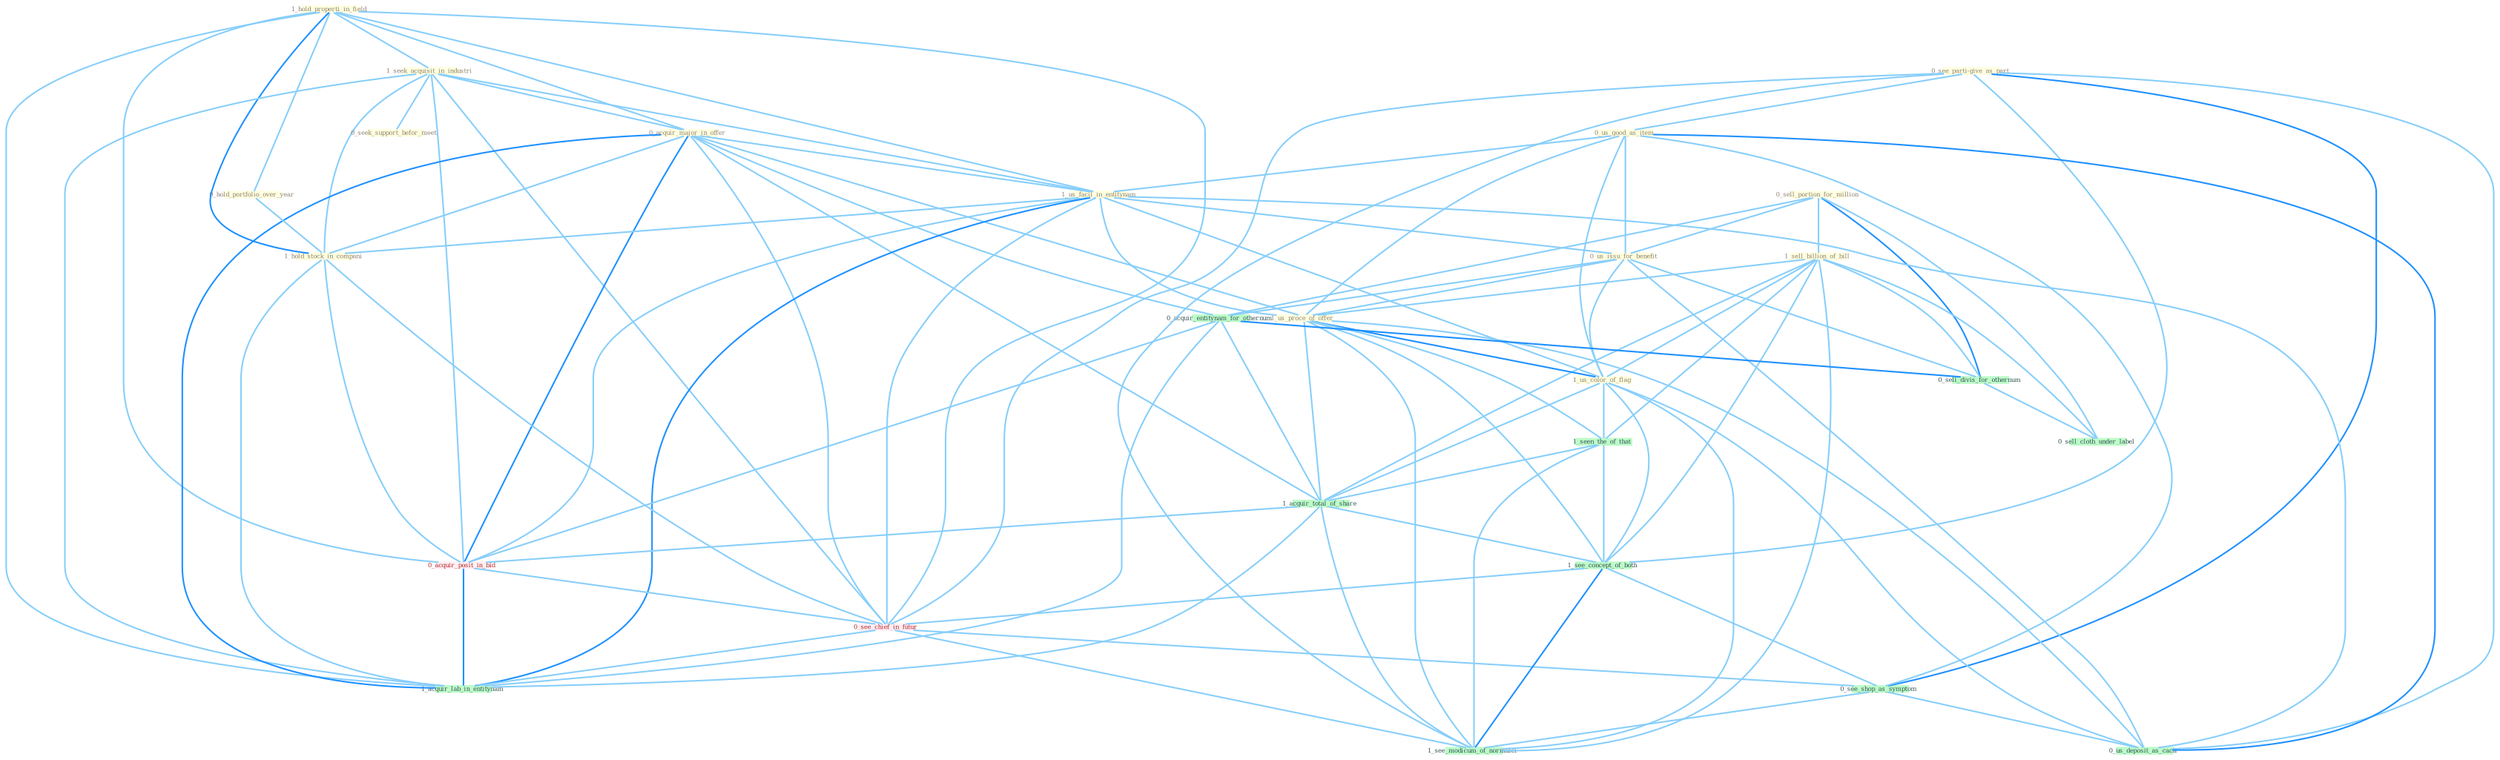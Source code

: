 Graph G{ 
    node
    [shape=polygon,style=filled,width=.5,height=.06,color="#BDFCC9",fixedsize=true,fontsize=4,
    fontcolor="#2f4f4f"];
    {node
    [color="#ffffe0", fontcolor="#8b7d6b"] "1_hold_properti_in_field " "1_seek_acquisit_in_industri " "0_acquir_major_in_offer " "0_sell_portion_for_million " "0_see_parti-give_as_part " "1_sell_billion_of_bill " "0_us_good_as_item " "0_hold_portfolio_over_year " "1_us_facil_in_entitynam " "0_us_issu_for_benefit " "1_hold_stock_in_compani " "1_us_proce_of_offer " "0_seek_support_befor_meet " "1_us_color_of_flag "}
{node [color="#fff0f5", fontcolor="#b22222"] "0_acquir_posit_in_bid " "0_see_chief_in_futur "}
edge [color="#B0E2FF"];

	"1_hold_properti_in_field " -- "1_seek_acquisit_in_industri " [w="1", color="#87cefa" ];
	"1_hold_properti_in_field " -- "0_acquir_major_in_offer " [w="1", color="#87cefa" ];
	"1_hold_properti_in_field " -- "0_hold_portfolio_over_year " [w="1", color="#87cefa" ];
	"1_hold_properti_in_field " -- "1_us_facil_in_entitynam " [w="1", color="#87cefa" ];
	"1_hold_properti_in_field " -- "1_hold_stock_in_compani " [w="2", color="#1e90ff" , len=0.8];
	"1_hold_properti_in_field " -- "0_acquir_posit_in_bid " [w="1", color="#87cefa" ];
	"1_hold_properti_in_field " -- "0_see_chief_in_futur " [w="1", color="#87cefa" ];
	"1_hold_properti_in_field " -- "1_acquir_lab_in_entitynam " [w="1", color="#87cefa" ];
	"1_seek_acquisit_in_industri " -- "0_acquir_major_in_offer " [w="1", color="#87cefa" ];
	"1_seek_acquisit_in_industri " -- "1_us_facil_in_entitynam " [w="1", color="#87cefa" ];
	"1_seek_acquisit_in_industri " -- "1_hold_stock_in_compani " [w="1", color="#87cefa" ];
	"1_seek_acquisit_in_industri " -- "0_seek_support_befor_meet " [w="1", color="#87cefa" ];
	"1_seek_acquisit_in_industri " -- "0_acquir_posit_in_bid " [w="1", color="#87cefa" ];
	"1_seek_acquisit_in_industri " -- "0_see_chief_in_futur " [w="1", color="#87cefa" ];
	"1_seek_acquisit_in_industri " -- "1_acquir_lab_in_entitynam " [w="1", color="#87cefa" ];
	"0_acquir_major_in_offer " -- "1_us_facil_in_entitynam " [w="1", color="#87cefa" ];
	"0_acquir_major_in_offer " -- "1_hold_stock_in_compani " [w="1", color="#87cefa" ];
	"0_acquir_major_in_offer " -- "1_us_proce_of_offer " [w="1", color="#87cefa" ];
	"0_acquir_major_in_offer " -- "0_acquir_entitynam_for_othernum " [w="1", color="#87cefa" ];
	"0_acquir_major_in_offer " -- "1_acquir_total_of_share " [w="1", color="#87cefa" ];
	"0_acquir_major_in_offer " -- "0_acquir_posit_in_bid " [w="2", color="#1e90ff" , len=0.8];
	"0_acquir_major_in_offer " -- "0_see_chief_in_futur " [w="1", color="#87cefa" ];
	"0_acquir_major_in_offer " -- "1_acquir_lab_in_entitynam " [w="2", color="#1e90ff" , len=0.8];
	"0_sell_portion_for_million " -- "1_sell_billion_of_bill " [w="1", color="#87cefa" ];
	"0_sell_portion_for_million " -- "0_us_issu_for_benefit " [w="1", color="#87cefa" ];
	"0_sell_portion_for_million " -- "0_acquir_entitynam_for_othernum " [w="1", color="#87cefa" ];
	"0_sell_portion_for_million " -- "0_sell_divis_for_othernum " [w="2", color="#1e90ff" , len=0.8];
	"0_sell_portion_for_million " -- "0_sell_cloth_under_label " [w="1", color="#87cefa" ];
	"0_see_parti-give_as_part " -- "0_us_good_as_item " [w="1", color="#87cefa" ];
	"0_see_parti-give_as_part " -- "1_see_concept_of_both " [w="1", color="#87cefa" ];
	"0_see_parti-give_as_part " -- "0_see_chief_in_futur " [w="1", color="#87cefa" ];
	"0_see_parti-give_as_part " -- "0_see_shop_as_symptom " [w="2", color="#1e90ff" , len=0.8];
	"0_see_parti-give_as_part " -- "0_us_deposit_as_cach " [w="1", color="#87cefa" ];
	"0_see_parti-give_as_part " -- "1_see_modicum_of_normalci " [w="1", color="#87cefa" ];
	"1_sell_billion_of_bill " -- "1_us_proce_of_offer " [w="1", color="#87cefa" ];
	"1_sell_billion_of_bill " -- "1_us_color_of_flag " [w="1", color="#87cefa" ];
	"1_sell_billion_of_bill " -- "1_seen_the_of_that " [w="1", color="#87cefa" ];
	"1_sell_billion_of_bill " -- "0_sell_divis_for_othernum " [w="1", color="#87cefa" ];
	"1_sell_billion_of_bill " -- "1_acquir_total_of_share " [w="1", color="#87cefa" ];
	"1_sell_billion_of_bill " -- "0_sell_cloth_under_label " [w="1", color="#87cefa" ];
	"1_sell_billion_of_bill " -- "1_see_concept_of_both " [w="1", color="#87cefa" ];
	"1_sell_billion_of_bill " -- "1_see_modicum_of_normalci " [w="1", color="#87cefa" ];
	"0_us_good_as_item " -- "1_us_facil_in_entitynam " [w="1", color="#87cefa" ];
	"0_us_good_as_item " -- "0_us_issu_for_benefit " [w="1", color="#87cefa" ];
	"0_us_good_as_item " -- "1_us_proce_of_offer " [w="1", color="#87cefa" ];
	"0_us_good_as_item " -- "1_us_color_of_flag " [w="1", color="#87cefa" ];
	"0_us_good_as_item " -- "0_see_shop_as_symptom " [w="1", color="#87cefa" ];
	"0_us_good_as_item " -- "0_us_deposit_as_cach " [w="2", color="#1e90ff" , len=0.8];
	"0_hold_portfolio_over_year " -- "1_hold_stock_in_compani " [w="1", color="#87cefa" ];
	"1_us_facil_in_entitynam " -- "0_us_issu_for_benefit " [w="1", color="#87cefa" ];
	"1_us_facil_in_entitynam " -- "1_hold_stock_in_compani " [w="1", color="#87cefa" ];
	"1_us_facil_in_entitynam " -- "1_us_proce_of_offer " [w="1", color="#87cefa" ];
	"1_us_facil_in_entitynam " -- "1_us_color_of_flag " [w="1", color="#87cefa" ];
	"1_us_facil_in_entitynam " -- "0_acquir_posit_in_bid " [w="1", color="#87cefa" ];
	"1_us_facil_in_entitynam " -- "0_see_chief_in_futur " [w="1", color="#87cefa" ];
	"1_us_facil_in_entitynam " -- "1_acquir_lab_in_entitynam " [w="2", color="#1e90ff" , len=0.8];
	"1_us_facil_in_entitynam " -- "0_us_deposit_as_cach " [w="1", color="#87cefa" ];
	"0_us_issu_for_benefit " -- "1_us_proce_of_offer " [w="1", color="#87cefa" ];
	"0_us_issu_for_benefit " -- "1_us_color_of_flag " [w="1", color="#87cefa" ];
	"0_us_issu_for_benefit " -- "0_acquir_entitynam_for_othernum " [w="1", color="#87cefa" ];
	"0_us_issu_for_benefit " -- "0_sell_divis_for_othernum " [w="1", color="#87cefa" ];
	"0_us_issu_for_benefit " -- "0_us_deposit_as_cach " [w="1", color="#87cefa" ];
	"1_hold_stock_in_compani " -- "0_acquir_posit_in_bid " [w="1", color="#87cefa" ];
	"1_hold_stock_in_compani " -- "0_see_chief_in_futur " [w="1", color="#87cefa" ];
	"1_hold_stock_in_compani " -- "1_acquir_lab_in_entitynam " [w="1", color="#87cefa" ];
	"1_us_proce_of_offer " -- "1_us_color_of_flag " [w="2", color="#1e90ff" , len=0.8];
	"1_us_proce_of_offer " -- "1_seen_the_of_that " [w="1", color="#87cefa" ];
	"1_us_proce_of_offer " -- "1_acquir_total_of_share " [w="1", color="#87cefa" ];
	"1_us_proce_of_offer " -- "1_see_concept_of_both " [w="1", color="#87cefa" ];
	"1_us_proce_of_offer " -- "0_us_deposit_as_cach " [w="1", color="#87cefa" ];
	"1_us_proce_of_offer " -- "1_see_modicum_of_normalci " [w="1", color="#87cefa" ];
	"1_us_color_of_flag " -- "1_seen_the_of_that " [w="1", color="#87cefa" ];
	"1_us_color_of_flag " -- "1_acquir_total_of_share " [w="1", color="#87cefa" ];
	"1_us_color_of_flag " -- "1_see_concept_of_both " [w="1", color="#87cefa" ];
	"1_us_color_of_flag " -- "0_us_deposit_as_cach " [w="1", color="#87cefa" ];
	"1_us_color_of_flag " -- "1_see_modicum_of_normalci " [w="1", color="#87cefa" ];
	"0_acquir_entitynam_for_othernum " -- "0_sell_divis_for_othernum " [w="2", color="#1e90ff" , len=0.8];
	"0_acquir_entitynam_for_othernum " -- "1_acquir_total_of_share " [w="1", color="#87cefa" ];
	"0_acquir_entitynam_for_othernum " -- "0_acquir_posit_in_bid " [w="1", color="#87cefa" ];
	"0_acquir_entitynam_for_othernum " -- "1_acquir_lab_in_entitynam " [w="1", color="#87cefa" ];
	"1_seen_the_of_that " -- "1_acquir_total_of_share " [w="1", color="#87cefa" ];
	"1_seen_the_of_that " -- "1_see_concept_of_both " [w="1", color="#87cefa" ];
	"1_seen_the_of_that " -- "1_see_modicum_of_normalci " [w="1", color="#87cefa" ];
	"0_sell_divis_for_othernum " -- "0_sell_cloth_under_label " [w="1", color="#87cefa" ];
	"1_acquir_total_of_share " -- "0_acquir_posit_in_bid " [w="1", color="#87cefa" ];
	"1_acquir_total_of_share " -- "1_see_concept_of_both " [w="1", color="#87cefa" ];
	"1_acquir_total_of_share " -- "1_acquir_lab_in_entitynam " [w="1", color="#87cefa" ];
	"1_acquir_total_of_share " -- "1_see_modicum_of_normalci " [w="1", color="#87cefa" ];
	"0_acquir_posit_in_bid " -- "0_see_chief_in_futur " [w="1", color="#87cefa" ];
	"0_acquir_posit_in_bid " -- "1_acquir_lab_in_entitynam " [w="2", color="#1e90ff" , len=0.8];
	"1_see_concept_of_both " -- "0_see_chief_in_futur " [w="1", color="#87cefa" ];
	"1_see_concept_of_both " -- "0_see_shop_as_symptom " [w="1", color="#87cefa" ];
	"1_see_concept_of_both " -- "1_see_modicum_of_normalci " [w="2", color="#1e90ff" , len=0.8];
	"0_see_chief_in_futur " -- "0_see_shop_as_symptom " [w="1", color="#87cefa" ];
	"0_see_chief_in_futur " -- "1_acquir_lab_in_entitynam " [w="1", color="#87cefa" ];
	"0_see_chief_in_futur " -- "1_see_modicum_of_normalci " [w="1", color="#87cefa" ];
	"0_see_shop_as_symptom " -- "0_us_deposit_as_cach " [w="1", color="#87cefa" ];
	"0_see_shop_as_symptom " -- "1_see_modicum_of_normalci " [w="1", color="#87cefa" ];
}